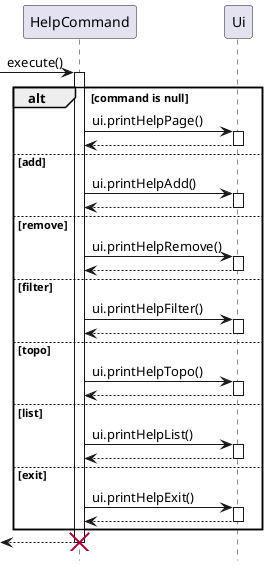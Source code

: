 @startuml
hide footbox

participant HelpCommand as hc
participant Ui as ui

 -> hc : execute()
 activate hc
    alt command is null
    hc -> ui : ui.printHelpPage()
    activate ui
    return
    else add
    hc -> ui : ui.printHelpAdd()
    activate ui
    return
    else remove
    hc -> ui : ui.printHelpRemove()
    activate ui
    return
    else filter
    hc -> ui : ui.printHelpFilter()
    activate ui
    return
    else topo
    hc -> ui : ui.printHelpTopo()
    activate ui
    return
    else list
    hc -> ui : ui.printHelpList()
    activate ui
    return
    else exit
    hc -> ui : ui.printHelpExit()
    activate ui
    return
   end
<-- hc
destroy hc
@enduml